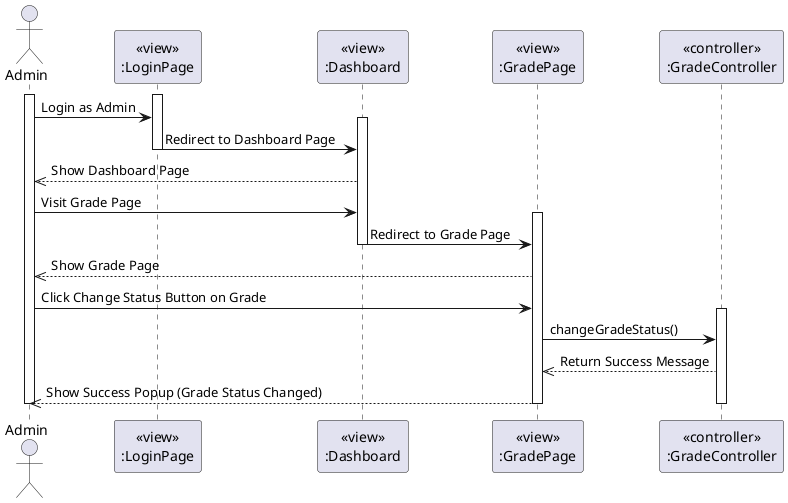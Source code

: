 @startuml ChangeGradeStatus
actor Admin
participant LoginPageView [
  <<view>>
  :LoginPage
]

participant DashboardView [
  <<view>>
  :Dashboard
]

participant GradeView [
  <<view>>
  :GradePage
]

participant GradeController [
  <<controller>>
  :GradeController
]

activate Admin
activate LoginPageView
Admin -> LoginPageView: Login as Admin
activate DashboardView
LoginPageView -> DashboardView: Redirect to Dashboard Page
deactivate LoginPageView

DashboardView -->> Admin: Show Dashboard Page

Admin -> DashboardView: Visit Grade Page
activate GradeView
DashboardView -> GradeView: Redirect to Grade Page
deactivate DashboardView

GradeView -->> Admin: Show Grade Page

Admin -> GradeView: Click Change Status Button on Grade

activate GradeController
GradeView -> GradeController: changeGradeStatus()
GradeController -->> GradeView: Return Success Message
GradeView -->> Admin: Show Success Popup (Grade Status Changed)
deactivate GradeController

deactivate Admin
deactivate GradeView
@enduml
